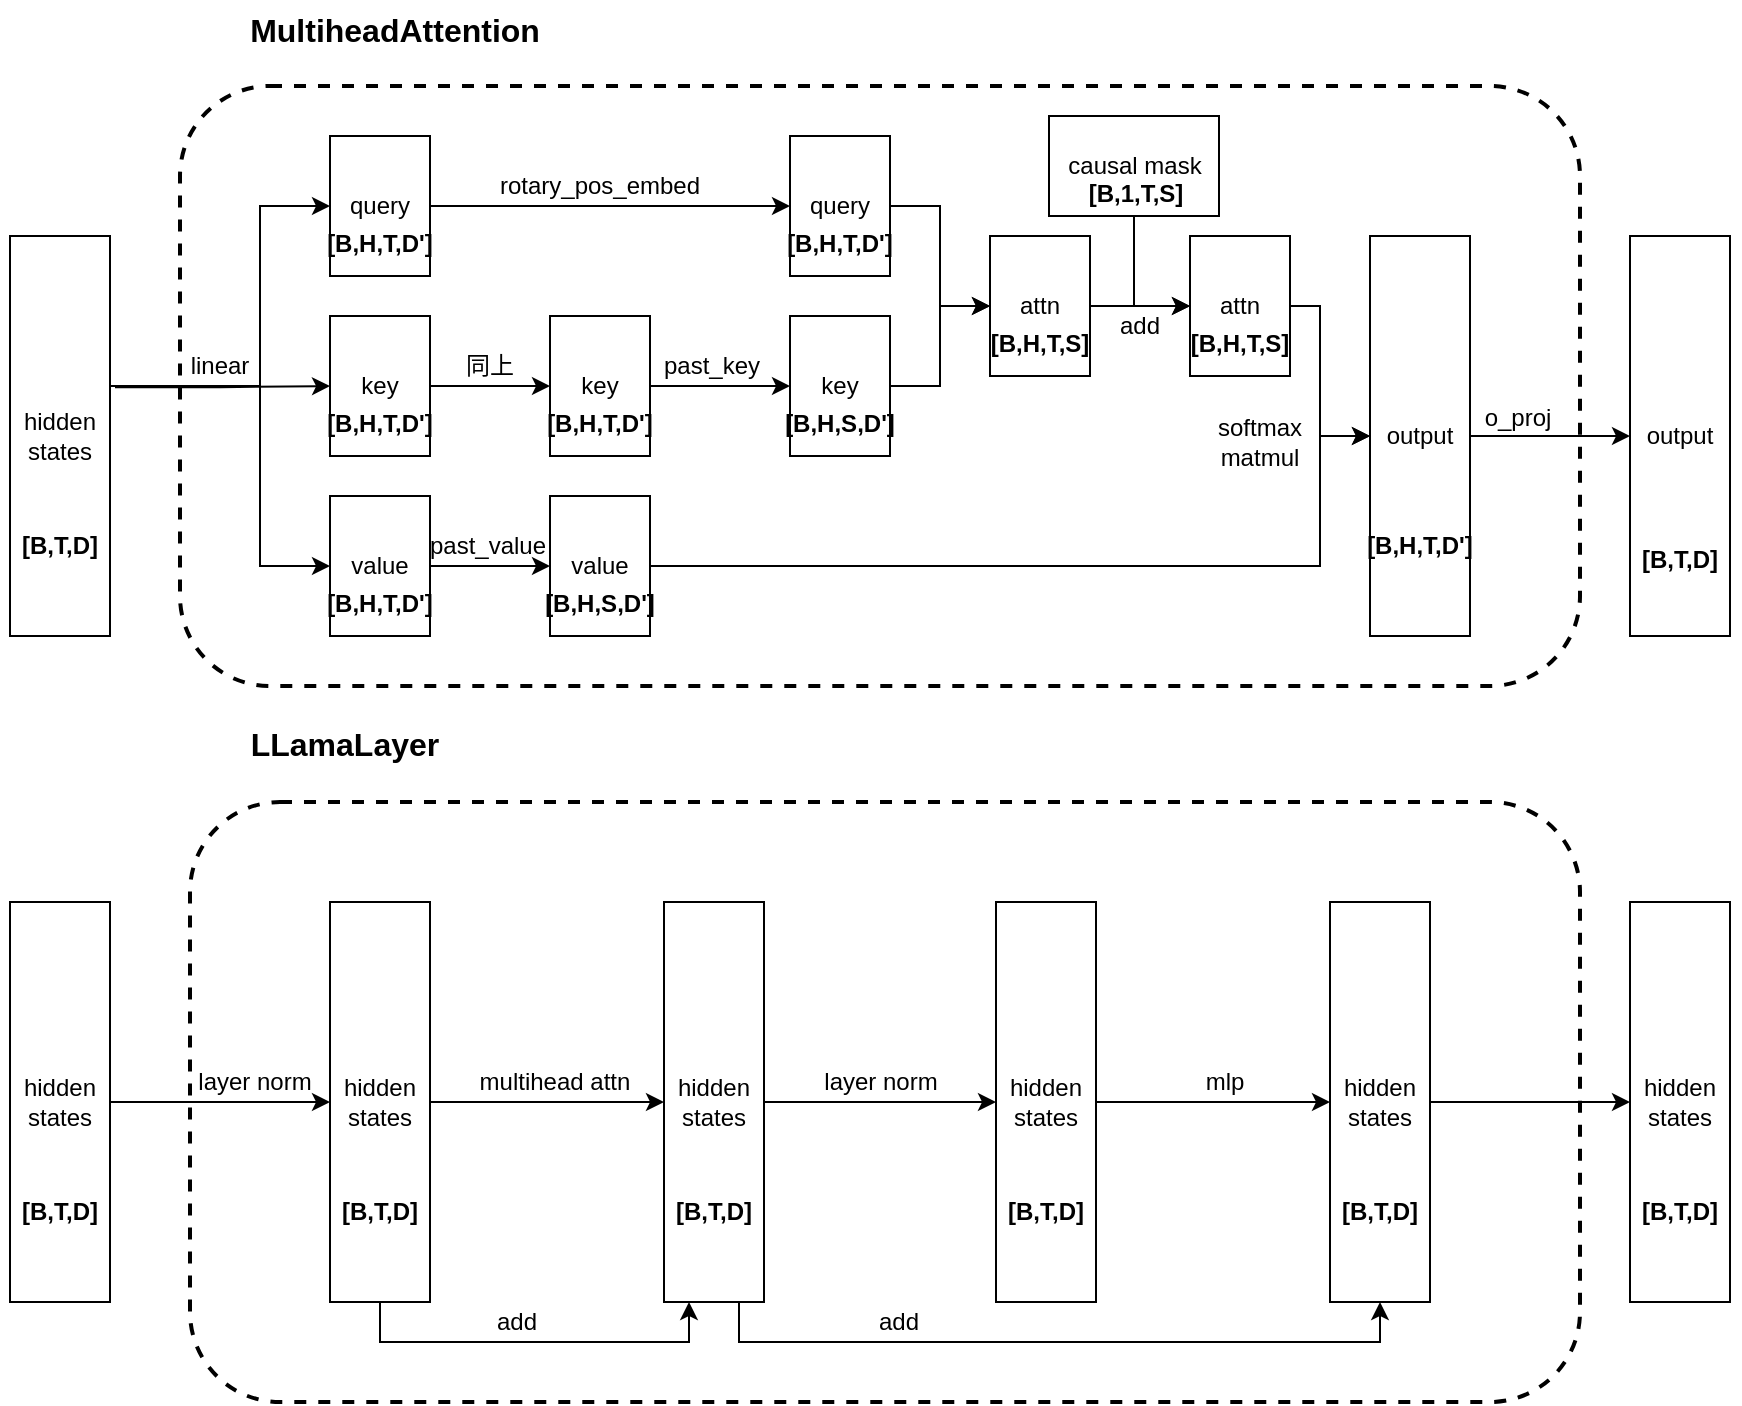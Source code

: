 <mxfile version="19.0.0" type="device"><diagram id="acZnmB1dkhpwk139XDq4" name="第 1 页"><mxGraphModel dx="1038" dy="649" grid="1" gridSize="10" guides="1" tooltips="1" connect="1" arrows="1" fold="1" page="1" pageScale="1" pageWidth="827" pageHeight="1169" math="0" shadow="0"><root><mxCell id="0"/><mxCell id="1" parent="0"/><mxCell id="Zkwr8pL45ttCOa0R0Xa3-61" value="" style="rounded=1;whiteSpace=wrap;html=1;dashed=1;strokeWidth=2;" parent="1" vertex="1"><mxGeometry x="150" y="105" width="700" height="300" as="geometry"/></mxCell><mxCell id="Zkwr8pL45ttCOa0R0Xa3-6" value="" style="group" parent="1" vertex="1" connectable="0"><mxGeometry x="60" y="180" width="60" height="200" as="geometry"/></mxCell><mxCell id="Zkwr8pL45ttCOa0R0Xa3-4" value="hidden&lt;br&gt;states" style="rounded=0;whiteSpace=wrap;html=1;" parent="Zkwr8pL45ttCOa0R0Xa3-6" vertex="1"><mxGeometry x="5" width="50" height="200" as="geometry"/></mxCell><mxCell id="Zkwr8pL45ttCOa0R0Xa3-5" value="[B,T,D]" style="text;html=1;strokeColor=none;fillColor=none;align=center;verticalAlign=middle;whiteSpace=wrap;rounded=0;fontStyle=1" parent="Zkwr8pL45ttCOa0R0Xa3-6" vertex="1"><mxGeometry y="127.273" width="60" height="54.545" as="geometry"/></mxCell><mxCell id="Zkwr8pL45ttCOa0R0Xa3-7" value="" style="group" parent="1" vertex="1" connectable="0"><mxGeometry x="220" y="130" width="60" height="70" as="geometry"/></mxCell><mxCell id="Zkwr8pL45ttCOa0R0Xa3-8" value="query" style="rounded=0;whiteSpace=wrap;html=1;" parent="Zkwr8pL45ttCOa0R0Xa3-7" vertex="1"><mxGeometry x="5" width="50" height="70" as="geometry"/></mxCell><mxCell id="Zkwr8pL45ttCOa0R0Xa3-9" value="[B,H,T,D']" style="text;html=1;strokeColor=none;fillColor=none;align=center;verticalAlign=middle;whiteSpace=wrap;rounded=0;fontStyle=1" parent="Zkwr8pL45ttCOa0R0Xa3-7" vertex="1"><mxGeometry y="44.545" width="60" height="19.091" as="geometry"/></mxCell><mxCell id="Zkwr8pL45ttCOa0R0Xa3-10" value="" style="group" parent="1" vertex="1" connectable="0"><mxGeometry x="220" y="220" width="60" height="70" as="geometry"/></mxCell><mxCell id="Zkwr8pL45ttCOa0R0Xa3-11" value="key" style="rounded=0;whiteSpace=wrap;html=1;" parent="Zkwr8pL45ttCOa0R0Xa3-10" vertex="1"><mxGeometry x="5" width="50" height="70" as="geometry"/></mxCell><mxCell id="Zkwr8pL45ttCOa0R0Xa3-12" value="[B,H,T,D']" style="text;html=1;strokeColor=none;fillColor=none;align=center;verticalAlign=middle;whiteSpace=wrap;rounded=0;fontStyle=1" parent="Zkwr8pL45ttCOa0R0Xa3-10" vertex="1"><mxGeometry y="44.545" width="60" height="19.091" as="geometry"/></mxCell><mxCell id="Zkwr8pL45ttCOa0R0Xa3-14" value="" style="group" parent="1" vertex="1" connectable="0"><mxGeometry x="220" y="310" width="60" height="70" as="geometry"/></mxCell><mxCell id="Zkwr8pL45ttCOa0R0Xa3-15" value="value" style="rounded=0;whiteSpace=wrap;html=1;" parent="Zkwr8pL45ttCOa0R0Xa3-14" vertex="1"><mxGeometry x="5" width="50" height="70" as="geometry"/></mxCell><mxCell id="Zkwr8pL45ttCOa0R0Xa3-16" value="[B,H,T,D']" style="text;html=1;strokeColor=none;fillColor=none;align=center;verticalAlign=middle;whiteSpace=wrap;rounded=0;fontStyle=1" parent="Zkwr8pL45ttCOa0R0Xa3-14" vertex="1"><mxGeometry y="44.545" width="60" height="19.091" as="geometry"/></mxCell><mxCell id="Zkwr8pL45ttCOa0R0Xa3-17" style="edgeStyle=orthogonalEdgeStyle;rounded=0;orthogonalLoop=1;jettySize=auto;html=1;entryX=0;entryY=0.5;entryDx=0;entryDy=0;" parent="1" source="Zkwr8pL45ttCOa0R0Xa3-4" target="Zkwr8pL45ttCOa0R0Xa3-8" edge="1"><mxGeometry relative="1" as="geometry"><Array as="points"><mxPoint x="190" y="255"/><mxPoint x="190" y="165"/></Array></mxGeometry></mxCell><mxCell id="Zkwr8pL45ttCOa0R0Xa3-18" style="edgeStyle=orthogonalEdgeStyle;rounded=0;orthogonalLoop=1;jettySize=auto;html=1;entryX=0;entryY=0.5;entryDx=0;entryDy=0;exitX=1.05;exitY=0.378;exitDx=0;exitDy=0;exitPerimeter=0;" parent="1" source="Zkwr8pL45ttCOa0R0Xa3-4" target="Zkwr8pL45ttCOa0R0Xa3-11" edge="1"><mxGeometry relative="1" as="geometry"/></mxCell><mxCell id="Zkwr8pL45ttCOa0R0Xa3-19" style="edgeStyle=orthogonalEdgeStyle;rounded=0;orthogonalLoop=1;jettySize=auto;html=1;entryX=0;entryY=0.5;entryDx=0;entryDy=0;" parent="1" source="Zkwr8pL45ttCOa0R0Xa3-4" target="Zkwr8pL45ttCOa0R0Xa3-15" edge="1"><mxGeometry relative="1" as="geometry"><Array as="points"><mxPoint x="190" y="255"/><mxPoint x="190" y="345"/></Array></mxGeometry></mxCell><mxCell id="Zkwr8pL45ttCOa0R0Xa3-20" value="linear" style="text;html=1;strokeColor=none;fillColor=none;align=center;verticalAlign=middle;whiteSpace=wrap;rounded=0;" parent="1" vertex="1"><mxGeometry x="140" y="230" width="60" height="30" as="geometry"/></mxCell><mxCell id="Zkwr8pL45ttCOa0R0Xa3-22" style="edgeStyle=orthogonalEdgeStyle;rounded=0;orthogonalLoop=1;jettySize=auto;html=1;entryX=0;entryY=0.5;entryDx=0;entryDy=0;" parent="1" source="Zkwr8pL45ttCOa0R0Xa3-8" target="Zkwr8pL45ttCOa0R0Xa3-25" edge="1"><mxGeometry relative="1" as="geometry"><mxPoint x="460" y="165" as="targetPoint"/></mxGeometry></mxCell><mxCell id="Zkwr8pL45ttCOa0R0Xa3-23" value="rotary_pos_embed" style="text;html=1;strokeColor=none;fillColor=none;align=center;verticalAlign=middle;whiteSpace=wrap;rounded=0;" parent="1" vertex="1"><mxGeometry x="330" y="140" width="60" height="30" as="geometry"/></mxCell><mxCell id="Zkwr8pL45ttCOa0R0Xa3-24" value="" style="group" parent="1" vertex="1" connectable="0"><mxGeometry x="450" y="130" width="60" height="70" as="geometry"/></mxCell><mxCell id="Zkwr8pL45ttCOa0R0Xa3-25" value="query" style="rounded=0;whiteSpace=wrap;html=1;" parent="Zkwr8pL45ttCOa0R0Xa3-24" vertex="1"><mxGeometry x="5" width="50" height="70" as="geometry"/></mxCell><mxCell id="Zkwr8pL45ttCOa0R0Xa3-26" value="[B,H,T,D']" style="text;html=1;strokeColor=none;fillColor=none;align=center;verticalAlign=middle;whiteSpace=wrap;rounded=0;fontStyle=1" parent="Zkwr8pL45ttCOa0R0Xa3-24" vertex="1"><mxGeometry y="44.545" width="60" height="19.091" as="geometry"/></mxCell><mxCell id="Zkwr8pL45ttCOa0R0Xa3-27" value="" style="group" parent="1" vertex="1" connectable="0"><mxGeometry x="330" y="220" width="60" height="70" as="geometry"/></mxCell><mxCell id="Zkwr8pL45ttCOa0R0Xa3-28" value="key" style="rounded=0;whiteSpace=wrap;html=1;" parent="Zkwr8pL45ttCOa0R0Xa3-27" vertex="1"><mxGeometry x="5" width="50" height="70" as="geometry"/></mxCell><mxCell id="Zkwr8pL45ttCOa0R0Xa3-29" value="[B,H,T,D']" style="text;html=1;strokeColor=none;fillColor=none;align=center;verticalAlign=middle;whiteSpace=wrap;rounded=0;fontStyle=1" parent="Zkwr8pL45ttCOa0R0Xa3-27" vertex="1"><mxGeometry y="44.545" width="60" height="19.091" as="geometry"/></mxCell><mxCell id="Zkwr8pL45ttCOa0R0Xa3-31" style="edgeStyle=orthogonalEdgeStyle;rounded=0;orthogonalLoop=1;jettySize=auto;html=1;entryX=0;entryY=0.5;entryDx=0;entryDy=0;" parent="1" source="Zkwr8pL45ttCOa0R0Xa3-11" target="Zkwr8pL45ttCOa0R0Xa3-28" edge="1"><mxGeometry relative="1" as="geometry"/></mxCell><mxCell id="Zkwr8pL45ttCOa0R0Xa3-32" value="" style="group" parent="1" vertex="1" connectable="0"><mxGeometry x="330" y="310" width="60" height="70" as="geometry"/></mxCell><mxCell id="Zkwr8pL45ttCOa0R0Xa3-33" value="value" style="rounded=0;whiteSpace=wrap;html=1;" parent="Zkwr8pL45ttCOa0R0Xa3-32" vertex="1"><mxGeometry x="5" width="50" height="70" as="geometry"/></mxCell><mxCell id="Zkwr8pL45ttCOa0R0Xa3-34" value="[B,H,S,D']" style="text;html=1;strokeColor=none;fillColor=none;align=center;verticalAlign=middle;whiteSpace=wrap;rounded=0;fontStyle=1" parent="Zkwr8pL45ttCOa0R0Xa3-32" vertex="1"><mxGeometry y="44.545" width="60" height="19.091" as="geometry"/></mxCell><mxCell id="Zkwr8pL45ttCOa0R0Xa3-35" style="edgeStyle=orthogonalEdgeStyle;rounded=0;orthogonalLoop=1;jettySize=auto;html=1;entryX=0;entryY=0.5;entryDx=0;entryDy=0;" parent="1" source="Zkwr8pL45ttCOa0R0Xa3-15" target="Zkwr8pL45ttCOa0R0Xa3-33" edge="1"><mxGeometry relative="1" as="geometry"/></mxCell><mxCell id="Zkwr8pL45ttCOa0R0Xa3-36" value="past_key" style="text;html=1;strokeColor=none;fillColor=none;align=center;verticalAlign=middle;whiteSpace=wrap;rounded=0;" parent="1" vertex="1"><mxGeometry x="386" y="230" width="60" height="30" as="geometry"/></mxCell><mxCell id="Zkwr8pL45ttCOa0R0Xa3-37" value="past_value" style="text;html=1;strokeColor=none;fillColor=none;align=center;verticalAlign=middle;whiteSpace=wrap;rounded=0;" parent="1" vertex="1"><mxGeometry x="274" y="320" width="60" height="30" as="geometry"/></mxCell><mxCell id="Zkwr8pL45ttCOa0R0Xa3-38" value="" style="group" parent="1" vertex="1" connectable="0"><mxGeometry x="450" y="220" width="60" height="70" as="geometry"/></mxCell><mxCell id="Zkwr8pL45ttCOa0R0Xa3-39" value="key" style="rounded=0;whiteSpace=wrap;html=1;" parent="Zkwr8pL45ttCOa0R0Xa3-38" vertex="1"><mxGeometry x="5" width="50" height="70" as="geometry"/></mxCell><mxCell id="Zkwr8pL45ttCOa0R0Xa3-40" value="[B,H,S,D']" style="text;html=1;strokeColor=none;fillColor=none;align=center;verticalAlign=middle;whiteSpace=wrap;rounded=0;fontStyle=1" parent="Zkwr8pL45ttCOa0R0Xa3-38" vertex="1"><mxGeometry y="44.545" width="60" height="19.091" as="geometry"/></mxCell><mxCell id="Zkwr8pL45ttCOa0R0Xa3-41" style="edgeStyle=orthogonalEdgeStyle;rounded=0;orthogonalLoop=1;jettySize=auto;html=1;entryX=0;entryY=0.5;entryDx=0;entryDy=0;" parent="1" source="Zkwr8pL45ttCOa0R0Xa3-28" target="Zkwr8pL45ttCOa0R0Xa3-39" edge="1"><mxGeometry relative="1" as="geometry"/></mxCell><mxCell id="Zkwr8pL45ttCOa0R0Xa3-42" value="同上" style="text;html=1;strokeColor=none;fillColor=none;align=center;verticalAlign=middle;whiteSpace=wrap;rounded=0;" parent="1" vertex="1"><mxGeometry x="275" y="230" width="60" height="30" as="geometry"/></mxCell><mxCell id="Zkwr8pL45ttCOa0R0Xa3-43" value="" style="group" parent="1" vertex="1" connectable="0"><mxGeometry x="550" y="180" width="60" height="70" as="geometry"/></mxCell><mxCell id="Zkwr8pL45ttCOa0R0Xa3-44" value="attn" style="rounded=0;whiteSpace=wrap;html=1;" parent="Zkwr8pL45ttCOa0R0Xa3-43" vertex="1"><mxGeometry x="5" width="50" height="70" as="geometry"/></mxCell><mxCell id="Zkwr8pL45ttCOa0R0Xa3-45" value="[B,H,T,S]" style="text;html=1;strokeColor=none;fillColor=none;align=center;verticalAlign=middle;whiteSpace=wrap;rounded=0;fontStyle=1" parent="Zkwr8pL45ttCOa0R0Xa3-43" vertex="1"><mxGeometry y="44.545" width="60" height="19.091" as="geometry"/></mxCell><mxCell id="Zkwr8pL45ttCOa0R0Xa3-46" style="edgeStyle=orthogonalEdgeStyle;rounded=0;orthogonalLoop=1;jettySize=auto;html=1;exitX=1;exitY=0.5;exitDx=0;exitDy=0;entryX=0;entryY=0.5;entryDx=0;entryDy=0;" parent="1" source="Zkwr8pL45ttCOa0R0Xa3-25" target="Zkwr8pL45ttCOa0R0Xa3-44" edge="1"><mxGeometry relative="1" as="geometry"/></mxCell><mxCell id="Zkwr8pL45ttCOa0R0Xa3-48" style="edgeStyle=orthogonalEdgeStyle;rounded=0;orthogonalLoop=1;jettySize=auto;html=1;exitX=1;exitY=0.5;exitDx=0;exitDy=0;entryX=0;entryY=0.5;entryDx=0;entryDy=0;" parent="1" source="Zkwr8pL45ttCOa0R0Xa3-39" target="Zkwr8pL45ttCOa0R0Xa3-44" edge="1"><mxGeometry relative="1" as="geometry"/></mxCell><mxCell id="Zkwr8pL45ttCOa0R0Xa3-50" value="" style="group" parent="1" vertex="1" connectable="0"><mxGeometry x="650" y="180" width="60" height="70" as="geometry"/></mxCell><mxCell id="Zkwr8pL45ttCOa0R0Xa3-51" value="attn" style="rounded=0;whiteSpace=wrap;html=1;" parent="Zkwr8pL45ttCOa0R0Xa3-50" vertex="1"><mxGeometry x="5" width="50" height="70" as="geometry"/></mxCell><mxCell id="Zkwr8pL45ttCOa0R0Xa3-52" value="[B,H,T,S]" style="text;html=1;strokeColor=none;fillColor=none;align=center;verticalAlign=middle;whiteSpace=wrap;rounded=0;fontStyle=1" parent="Zkwr8pL45ttCOa0R0Xa3-50" vertex="1"><mxGeometry y="44.545" width="60" height="19.091" as="geometry"/></mxCell><mxCell id="Zkwr8pL45ttCOa0R0Xa3-53" style="edgeStyle=orthogonalEdgeStyle;rounded=0;orthogonalLoop=1;jettySize=auto;html=1;exitX=1;exitY=0.5;exitDx=0;exitDy=0;entryX=0;entryY=0.5;entryDx=0;entryDy=0;" parent="1" source="Zkwr8pL45ttCOa0R0Xa3-44" target="Zkwr8pL45ttCOa0R0Xa3-51" edge="1"><mxGeometry relative="1" as="geometry"/></mxCell><mxCell id="Zkwr8pL45ttCOa0R0Xa3-57" value="" style="group" parent="1" vertex="1" connectable="0"><mxGeometry x="590" y="120" width="90" height="50" as="geometry"/></mxCell><mxCell id="Zkwr8pL45ttCOa0R0Xa3-58" value="causal mask" style="rounded=0;whiteSpace=wrap;html=1;" parent="Zkwr8pL45ttCOa0R0Xa3-57" vertex="1"><mxGeometry x="-5.5" width="85" height="50" as="geometry"/></mxCell><mxCell id="Zkwr8pL45ttCOa0R0Xa3-59" value="[B,1,T,S]" style="text;html=1;strokeColor=none;fillColor=none;align=center;verticalAlign=middle;whiteSpace=wrap;rounded=0;fontStyle=1" parent="Zkwr8pL45ttCOa0R0Xa3-57" vertex="1"><mxGeometry x="8" y="31.818" width="60" height="13.636" as="geometry"/></mxCell><mxCell id="Zkwr8pL45ttCOa0R0Xa3-60" style="edgeStyle=orthogonalEdgeStyle;rounded=0;orthogonalLoop=1;jettySize=auto;html=1;entryX=0;entryY=0.5;entryDx=0;entryDy=0;" parent="1" source="Zkwr8pL45ttCOa0R0Xa3-58" target="Zkwr8pL45ttCOa0R0Xa3-51" edge="1"><mxGeometry relative="1" as="geometry"/></mxCell><mxCell id="Zkwr8pL45ttCOa0R0Xa3-63" value="" style="group" parent="1" vertex="1" connectable="0"><mxGeometry x="740" y="180" width="60" height="200" as="geometry"/></mxCell><mxCell id="Zkwr8pL45ttCOa0R0Xa3-64" value="output" style="rounded=0;whiteSpace=wrap;html=1;" parent="Zkwr8pL45ttCOa0R0Xa3-63" vertex="1"><mxGeometry x="5" width="50" height="200" as="geometry"/></mxCell><mxCell id="Zkwr8pL45ttCOa0R0Xa3-65" value="[B,H,T,D']" style="text;html=1;strokeColor=none;fillColor=none;align=center;verticalAlign=middle;whiteSpace=wrap;rounded=0;fontStyle=1" parent="Zkwr8pL45ttCOa0R0Xa3-63" vertex="1"><mxGeometry y="127.273" width="60" height="54.545" as="geometry"/></mxCell><mxCell id="Zkwr8pL45ttCOa0R0Xa3-68" value="softmax&lt;br&gt;matmul" style="text;html=1;strokeColor=none;fillColor=none;align=center;verticalAlign=middle;whiteSpace=wrap;rounded=0;" parent="1" vertex="1"><mxGeometry x="660" y="268" width="60" height="30" as="geometry"/></mxCell><mxCell id="Zkwr8pL45ttCOa0R0Xa3-69" style="edgeStyle=orthogonalEdgeStyle;rounded=0;orthogonalLoop=1;jettySize=auto;html=1;exitX=1;exitY=0.5;exitDx=0;exitDy=0;entryX=0;entryY=0.5;entryDx=0;entryDy=0;" parent="1" source="Zkwr8pL45ttCOa0R0Xa3-64" target="Zkwr8pL45ttCOa0R0Xa3-72" edge="1"><mxGeometry relative="1" as="geometry"><mxPoint x="890" y="284.696" as="targetPoint"/></mxGeometry></mxCell><mxCell id="Zkwr8pL45ttCOa0R0Xa3-70" value="o_proj" style="text;html=1;strokeColor=none;fillColor=none;align=center;verticalAlign=middle;whiteSpace=wrap;rounded=0;" parent="1" vertex="1"><mxGeometry x="789" y="256" width="60" height="30" as="geometry"/></mxCell><mxCell id="Zkwr8pL45ttCOa0R0Xa3-71" value="" style="group" parent="1" vertex="1" connectable="0"><mxGeometry x="870" y="180" width="60" height="210" as="geometry"/></mxCell><mxCell id="Zkwr8pL45ttCOa0R0Xa3-72" value="output" style="rounded=0;whiteSpace=wrap;html=1;" parent="Zkwr8pL45ttCOa0R0Xa3-71" vertex="1"><mxGeometry x="5" width="50" height="200" as="geometry"/></mxCell><mxCell id="Zkwr8pL45ttCOa0R0Xa3-73" value="[B,T,D]" style="text;html=1;strokeColor=none;fillColor=none;align=center;verticalAlign=middle;whiteSpace=wrap;rounded=0;fontStyle=1" parent="Zkwr8pL45ttCOa0R0Xa3-71" vertex="1"><mxGeometry y="133.636" width="60" height="57.273" as="geometry"/></mxCell><mxCell id="Zkwr8pL45ttCOa0R0Xa3-74" style="edgeStyle=orthogonalEdgeStyle;rounded=0;orthogonalLoop=1;jettySize=auto;html=1;entryX=0;entryY=0.5;entryDx=0;entryDy=0;" parent="1" source="Zkwr8pL45ttCOa0R0Xa3-51" target="Zkwr8pL45ttCOa0R0Xa3-64" edge="1"><mxGeometry relative="1" as="geometry"><Array as="points"><mxPoint x="720" y="215"/><mxPoint x="720" y="280"/></Array></mxGeometry></mxCell><mxCell id="Zkwr8pL45ttCOa0R0Xa3-75" style="edgeStyle=orthogonalEdgeStyle;rounded=0;orthogonalLoop=1;jettySize=auto;html=1;exitX=1;exitY=0.5;exitDx=0;exitDy=0;entryX=0;entryY=0.5;entryDx=0;entryDy=0;" parent="1" source="Zkwr8pL45ttCOa0R0Xa3-33" target="Zkwr8pL45ttCOa0R0Xa3-64" edge="1"><mxGeometry relative="1" as="geometry"><Array as="points"><mxPoint x="720" y="345"/><mxPoint x="720" y="280"/></Array></mxGeometry></mxCell><mxCell id="Zkwr8pL45ttCOa0R0Xa3-76" value="MultiheadAttention" style="text;html=1;strokeColor=none;fillColor=none;align=center;verticalAlign=middle;whiteSpace=wrap;rounded=0;fontStyle=1;fontSize=16;" parent="1" vertex="1"><mxGeometry x="170" y="62" width="175" height="30" as="geometry"/></mxCell><mxCell id="Zkwr8pL45ttCOa0R0Xa3-77" value="add" style="text;html=1;strokeColor=none;fillColor=none;align=center;verticalAlign=middle;whiteSpace=wrap;rounded=0;" parent="1" vertex="1"><mxGeometry x="600" y="210" width="60" height="30" as="geometry"/></mxCell><mxCell id="Zkwr8pL45ttCOa0R0Xa3-78" value="" style="rounded=1;whiteSpace=wrap;html=1;dashed=1;strokeWidth=2;" parent="1" vertex="1"><mxGeometry x="155" y="463" width="695" height="300" as="geometry"/></mxCell><mxCell id="Zkwr8pL45ttCOa0R0Xa3-79" value="" style="group" parent="1" vertex="1" connectable="0"><mxGeometry x="60" y="513" width="60" height="200" as="geometry"/></mxCell><mxCell id="Zkwr8pL45ttCOa0R0Xa3-80" value="hidden&lt;br&gt;states" style="rounded=0;whiteSpace=wrap;html=1;" parent="Zkwr8pL45ttCOa0R0Xa3-79" vertex="1"><mxGeometry x="5" width="50" height="200" as="geometry"/></mxCell><mxCell id="Zkwr8pL45ttCOa0R0Xa3-81" value="[B,T,D]" style="text;html=1;strokeColor=none;fillColor=none;align=center;verticalAlign=middle;whiteSpace=wrap;rounded=0;fontStyle=1" parent="Zkwr8pL45ttCOa0R0Xa3-79" vertex="1"><mxGeometry y="127.273" width="60" height="54.545" as="geometry"/></mxCell><mxCell id="Zkwr8pL45ttCOa0R0Xa3-139" value="LLamaLayer" style="text;html=1;strokeColor=none;fillColor=none;align=center;verticalAlign=middle;whiteSpace=wrap;rounded=0;fontStyle=1;fontSize=16;" parent="1" vertex="1"><mxGeometry x="175" y="420" width="115" height="28" as="geometry"/></mxCell><mxCell id="Zkwr8pL45ttCOa0R0Xa3-141" value="" style="group" parent="1" vertex="1" connectable="0"><mxGeometry x="220" y="513" width="60" height="200" as="geometry"/></mxCell><mxCell id="Zkwr8pL45ttCOa0R0Xa3-142" value="hidden&lt;br&gt;states" style="rounded=0;whiteSpace=wrap;html=1;" parent="Zkwr8pL45ttCOa0R0Xa3-141" vertex="1"><mxGeometry x="5" width="50" height="200" as="geometry"/></mxCell><mxCell id="Zkwr8pL45ttCOa0R0Xa3-143" value="[B,T,D]" style="text;html=1;strokeColor=none;fillColor=none;align=center;verticalAlign=middle;whiteSpace=wrap;rounded=0;fontStyle=1" parent="Zkwr8pL45ttCOa0R0Xa3-141" vertex="1"><mxGeometry y="127.273" width="60" height="54.545" as="geometry"/></mxCell><mxCell id="Zkwr8pL45ttCOa0R0Xa3-144" style="edgeStyle=orthogonalEdgeStyle;rounded=0;orthogonalLoop=1;jettySize=auto;html=1;entryX=0;entryY=0.5;entryDx=0;entryDy=0;fontSize=16;" parent="1" source="Zkwr8pL45ttCOa0R0Xa3-80" target="Zkwr8pL45ttCOa0R0Xa3-142" edge="1"><mxGeometry relative="1" as="geometry"/></mxCell><mxCell id="Zkwr8pL45ttCOa0R0Xa3-145" value="layer norm" style="text;html=1;strokeColor=none;fillColor=none;align=center;verticalAlign=middle;whiteSpace=wrap;rounded=0;fontSize=12;" parent="1" vertex="1"><mxGeometry x="155" y="588" width="65" height="30" as="geometry"/></mxCell><mxCell id="Zkwr8pL45ttCOa0R0Xa3-147" value="" style="group" parent="1" vertex="1" connectable="0"><mxGeometry x="387" y="513" width="60" height="200" as="geometry"/></mxCell><mxCell id="Zkwr8pL45ttCOa0R0Xa3-148" value="hidden&lt;br&gt;states" style="rounded=0;whiteSpace=wrap;html=1;" parent="Zkwr8pL45ttCOa0R0Xa3-147" vertex="1"><mxGeometry x="5" width="50" height="200" as="geometry"/></mxCell><mxCell id="Zkwr8pL45ttCOa0R0Xa3-149" value="[B,T,D]" style="text;html=1;strokeColor=none;fillColor=none;align=center;verticalAlign=middle;whiteSpace=wrap;rounded=0;fontStyle=1" parent="Zkwr8pL45ttCOa0R0Xa3-147" vertex="1"><mxGeometry y="127.273" width="60" height="54.545" as="geometry"/></mxCell><mxCell id="Zkwr8pL45ttCOa0R0Xa3-151" style="edgeStyle=orthogonalEdgeStyle;rounded=0;orthogonalLoop=1;jettySize=auto;html=1;exitX=1;exitY=0.5;exitDx=0;exitDy=0;entryX=0;entryY=0.5;entryDx=0;entryDy=0;fontSize=16;" parent="1" source="Zkwr8pL45ttCOa0R0Xa3-142" target="Zkwr8pL45ttCOa0R0Xa3-148" edge="1"><mxGeometry relative="1" as="geometry"/></mxCell><mxCell id="Zkwr8pL45ttCOa0R0Xa3-152" value="multihead attn" style="text;html=1;strokeColor=none;fillColor=none;align=center;verticalAlign=middle;whiteSpace=wrap;rounded=0;fontSize=12;" parent="1" vertex="1"><mxGeometry x="290" y="593" width="95" height="20" as="geometry"/></mxCell><mxCell id="Zkwr8pL45ttCOa0R0Xa3-154" style="edgeStyle=orthogonalEdgeStyle;rounded=0;orthogonalLoop=1;jettySize=auto;html=1;exitX=0.5;exitY=1;exitDx=0;exitDy=0;entryX=0.25;entryY=1;entryDx=0;entryDy=0;fontSize=12;" parent="1" source="Zkwr8pL45ttCOa0R0Xa3-142" target="Zkwr8pL45ttCOa0R0Xa3-148" edge="1"><mxGeometry relative="1" as="geometry"/></mxCell><mxCell id="Zkwr8pL45ttCOa0R0Xa3-156" value="add" style="text;html=1;strokeColor=none;fillColor=none;align=center;verticalAlign=middle;whiteSpace=wrap;rounded=0;fontSize=12;" parent="1" vertex="1"><mxGeometry x="271" y="713" width="95" height="20" as="geometry"/></mxCell><mxCell id="Zkwr8pL45ttCOa0R0Xa3-157" value="" style="group" parent="1" vertex="1" connectable="0"><mxGeometry x="553" y="513" width="60" height="200" as="geometry"/></mxCell><mxCell id="Zkwr8pL45ttCOa0R0Xa3-158" value="hidden&lt;br&gt;states" style="rounded=0;whiteSpace=wrap;html=1;" parent="Zkwr8pL45ttCOa0R0Xa3-157" vertex="1"><mxGeometry x="5" width="50" height="200" as="geometry"/></mxCell><mxCell id="Zkwr8pL45ttCOa0R0Xa3-159" value="[B,T,D]" style="text;html=1;strokeColor=none;fillColor=none;align=center;verticalAlign=middle;whiteSpace=wrap;rounded=0;fontStyle=1" parent="Zkwr8pL45ttCOa0R0Xa3-157" vertex="1"><mxGeometry y="127.273" width="60" height="54.545" as="geometry"/></mxCell><mxCell id="Zkwr8pL45ttCOa0R0Xa3-161" style="edgeStyle=orthogonalEdgeStyle;rounded=0;orthogonalLoop=1;jettySize=auto;html=1;entryX=0;entryY=0.5;entryDx=0;entryDy=0;fontSize=12;" parent="1" source="Zkwr8pL45ttCOa0R0Xa3-148" target="Zkwr8pL45ttCOa0R0Xa3-158" edge="1"><mxGeometry relative="1" as="geometry"/></mxCell><mxCell id="Zkwr8pL45ttCOa0R0Xa3-162" value="layer norm" style="text;html=1;strokeColor=none;fillColor=none;align=center;verticalAlign=middle;whiteSpace=wrap;rounded=0;fontSize=12;" parent="1" vertex="1"><mxGeometry x="467.5" y="588" width="65" height="30" as="geometry"/></mxCell><mxCell id="Zkwr8pL45ttCOa0R0Xa3-163" value="" style="group" parent="1" vertex="1" connectable="0"><mxGeometry x="720" y="513" width="60" height="200" as="geometry"/></mxCell><mxCell id="Zkwr8pL45ttCOa0R0Xa3-164" value="hidden&lt;br&gt;states" style="rounded=0;whiteSpace=wrap;html=1;" parent="Zkwr8pL45ttCOa0R0Xa3-163" vertex="1"><mxGeometry x="5" width="50" height="200" as="geometry"/></mxCell><mxCell id="Zkwr8pL45ttCOa0R0Xa3-165" value="[B,T,D]" style="text;html=1;strokeColor=none;fillColor=none;align=center;verticalAlign=middle;whiteSpace=wrap;rounded=0;fontStyle=1" parent="Zkwr8pL45ttCOa0R0Xa3-163" vertex="1"><mxGeometry y="127.273" width="60" height="54.545" as="geometry"/></mxCell><mxCell id="Zkwr8pL45ttCOa0R0Xa3-167" style="edgeStyle=orthogonalEdgeStyle;rounded=0;orthogonalLoop=1;jettySize=auto;html=1;entryX=0;entryY=0.5;entryDx=0;entryDy=0;fontSize=12;" parent="1" source="Zkwr8pL45ttCOa0R0Xa3-158" target="Zkwr8pL45ttCOa0R0Xa3-164" edge="1"><mxGeometry relative="1" as="geometry"/></mxCell><mxCell id="Zkwr8pL45ttCOa0R0Xa3-168" value="mlp" style="text;html=1;strokeColor=none;fillColor=none;align=center;verticalAlign=middle;whiteSpace=wrap;rounded=0;fontSize=12;" parent="1" vertex="1"><mxGeometry x="640" y="588" width="65" height="30" as="geometry"/></mxCell><mxCell id="Zkwr8pL45ttCOa0R0Xa3-169" style="edgeStyle=orthogonalEdgeStyle;rounded=0;orthogonalLoop=1;jettySize=auto;html=1;exitX=0.75;exitY=1;exitDx=0;exitDy=0;entryX=0.5;entryY=1;entryDx=0;entryDy=0;fontSize=12;" parent="1" source="Zkwr8pL45ttCOa0R0Xa3-148" target="Zkwr8pL45ttCOa0R0Xa3-164" edge="1"><mxGeometry relative="1" as="geometry"/></mxCell><mxCell id="Zkwr8pL45ttCOa0R0Xa3-170" value="add" style="text;html=1;strokeColor=none;fillColor=none;align=center;verticalAlign=middle;whiteSpace=wrap;rounded=0;fontSize=12;" parent="1" vertex="1"><mxGeometry x="461.5" y="713" width="95" height="20" as="geometry"/></mxCell><mxCell id="Zkwr8pL45ttCOa0R0Xa3-171" value="" style="group" parent="1" vertex="1" connectable="0"><mxGeometry x="870" y="513" width="60" height="200" as="geometry"/></mxCell><mxCell id="Zkwr8pL45ttCOa0R0Xa3-172" value="hidden&lt;br&gt;states" style="rounded=0;whiteSpace=wrap;html=1;" parent="Zkwr8pL45ttCOa0R0Xa3-171" vertex="1"><mxGeometry x="5" width="50" height="200" as="geometry"/></mxCell><mxCell id="Zkwr8pL45ttCOa0R0Xa3-173" value="[B,T,D]" style="text;html=1;strokeColor=none;fillColor=none;align=center;verticalAlign=middle;whiteSpace=wrap;rounded=0;fontStyle=1" parent="Zkwr8pL45ttCOa0R0Xa3-171" vertex="1"><mxGeometry y="127.273" width="60" height="54.545" as="geometry"/></mxCell><mxCell id="Zkwr8pL45ttCOa0R0Xa3-175" style="edgeStyle=orthogonalEdgeStyle;rounded=0;orthogonalLoop=1;jettySize=auto;html=1;exitX=1;exitY=0.5;exitDx=0;exitDy=0;entryX=0;entryY=0.5;entryDx=0;entryDy=0;fontSize=12;" parent="1" source="Zkwr8pL45ttCOa0R0Xa3-164" target="Zkwr8pL45ttCOa0R0Xa3-172" edge="1"><mxGeometry relative="1" as="geometry"/></mxCell></root></mxGraphModel></diagram></mxfile>
